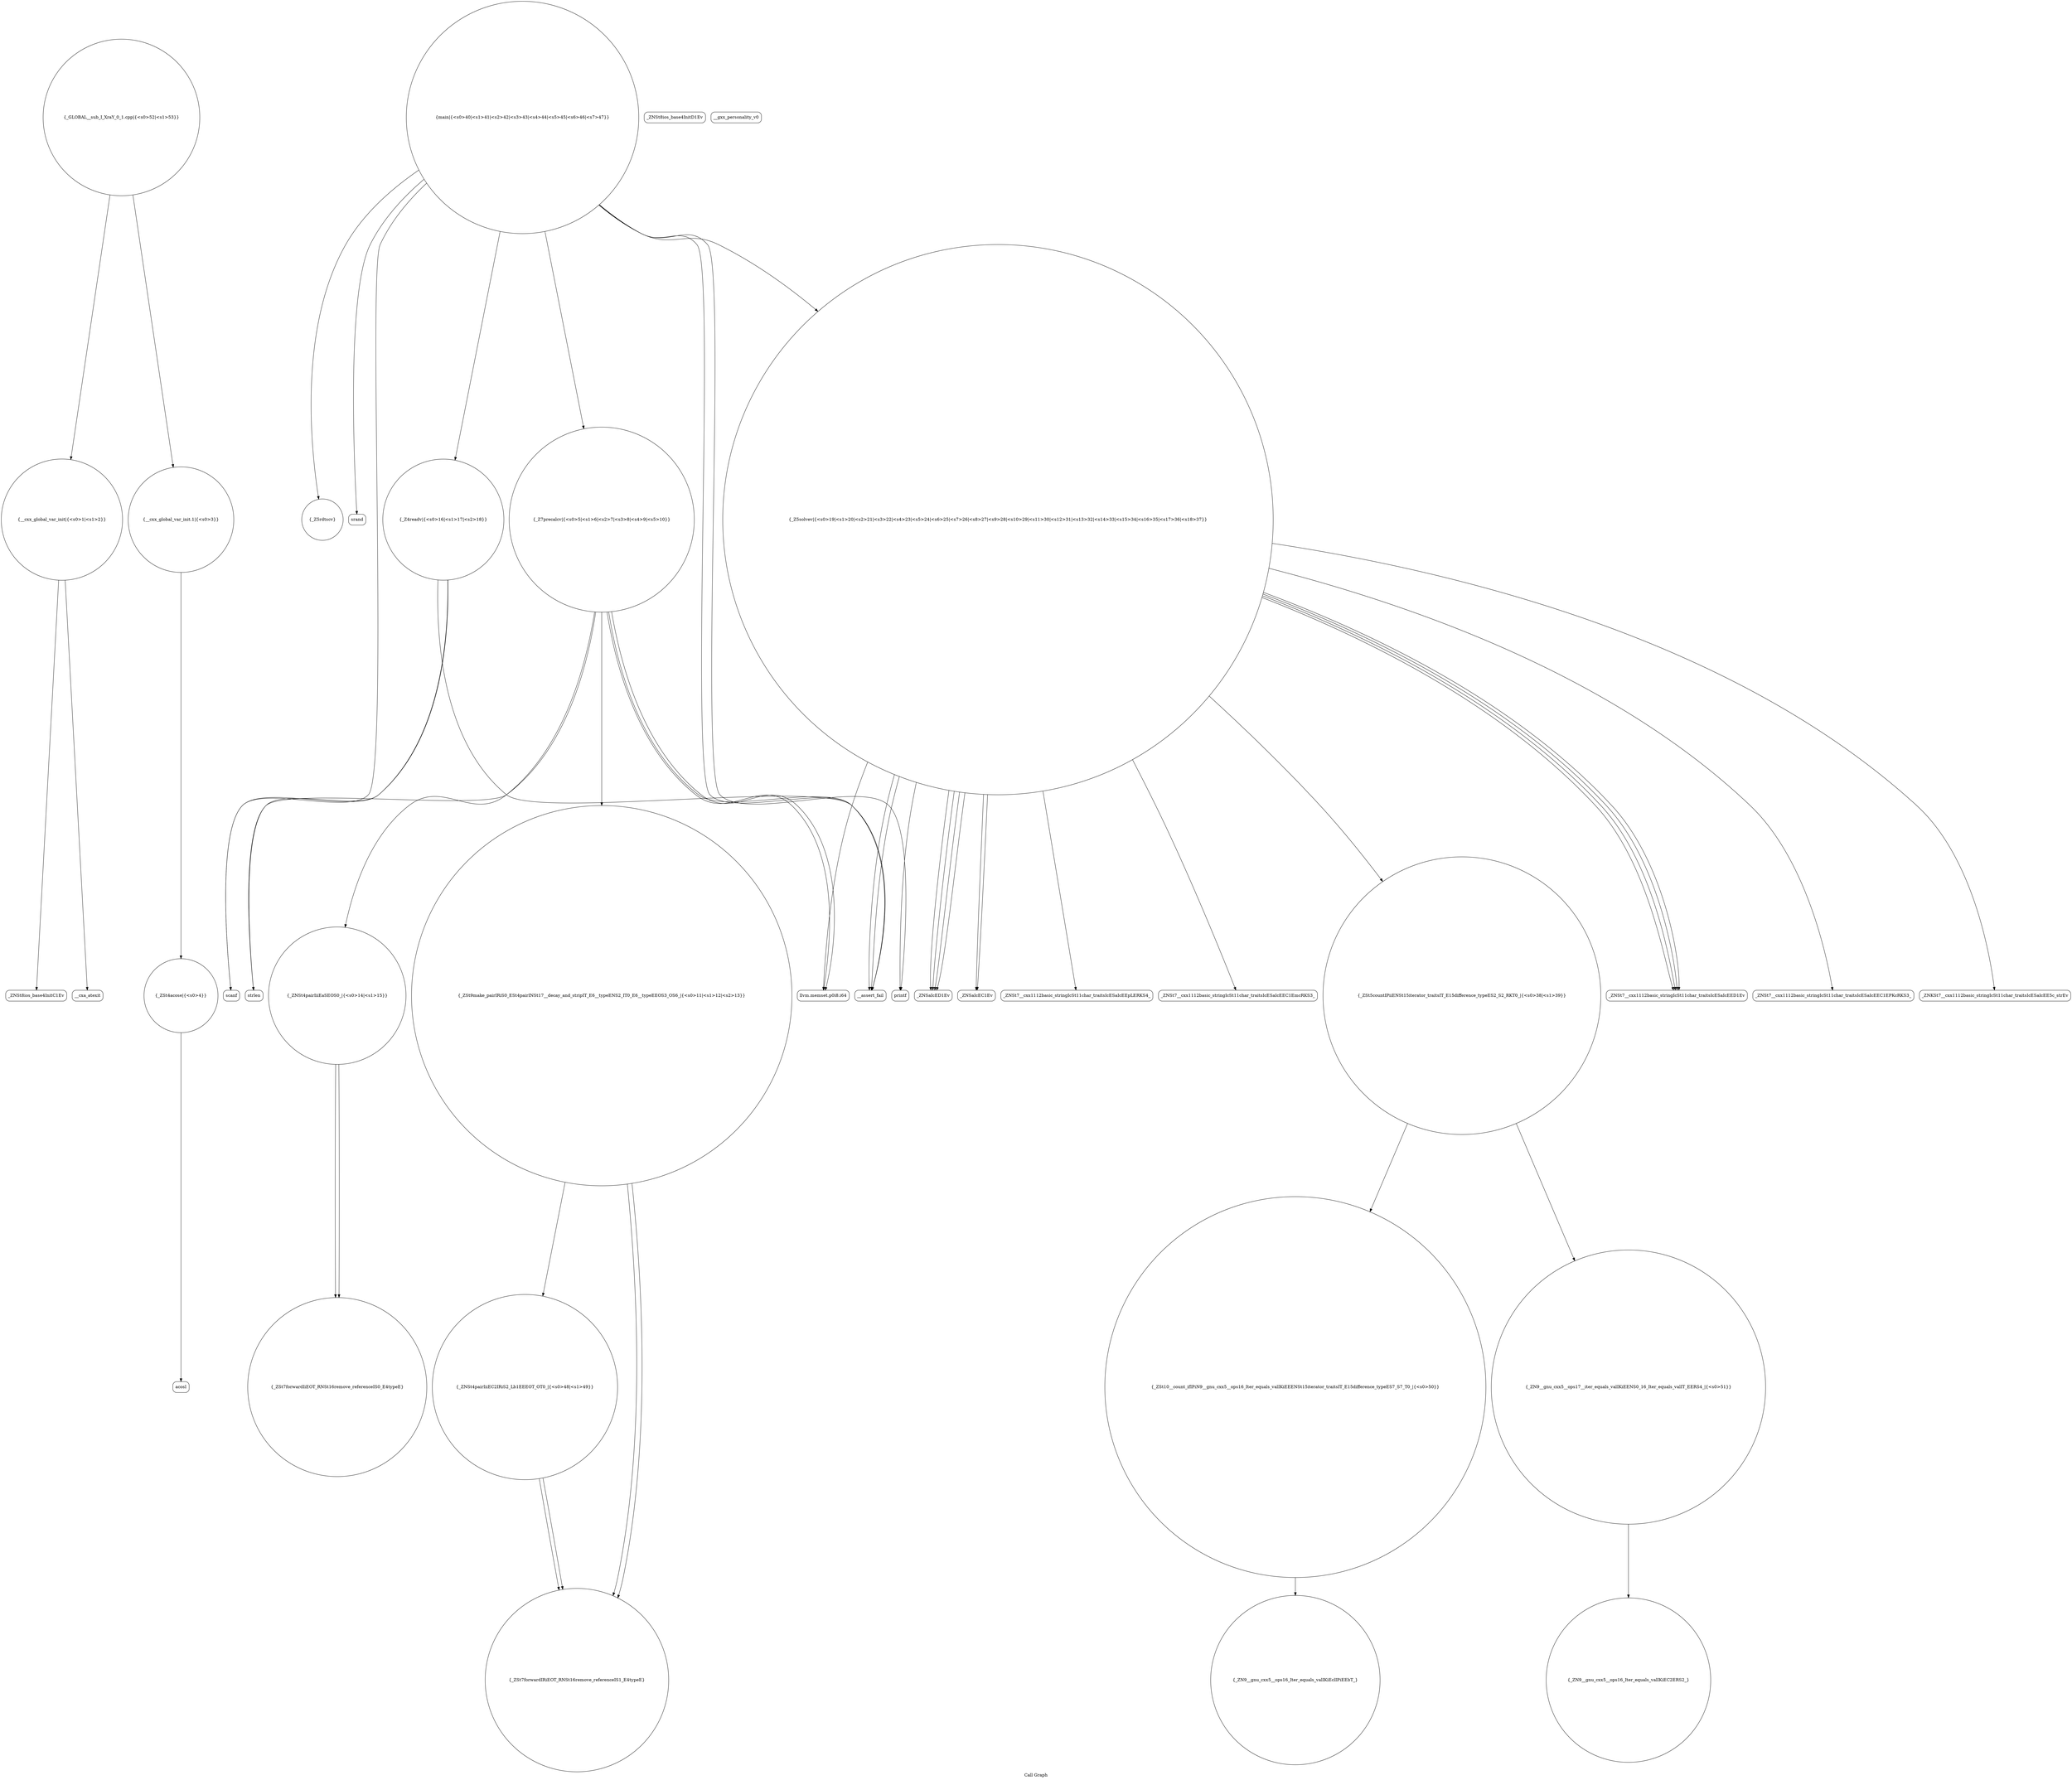 digraph "Call Graph" {
	label="Call Graph";

	Node0x562db2cf0ef0 [shape=record,shape=circle,label="{__cxx_global_var_init|{<s0>1|<s1>2}}"];
	Node0x562db2cf0ef0:s0 -> Node0x562db2cf0f70[color=black];
	Node0x562db2cf0ef0:s1 -> Node0x562db2dc8fe0[color=black];
	Node0x562db2dc9b60 [shape=record,shape=circle,label="{main|{<s0>40|<s1>41|<s2>42|<s3>43|<s4>44|<s5>45|<s6>46|<s7>47}}"];
	Node0x562db2dc9b60:s0 -> Node0x562db2dc9060[color=black];
	Node0x562db2dc9b60:s1 -> Node0x562db2dc9be0[color=black];
	Node0x562db2dc9b60:s2 -> Node0x562db2dc91e0[color=black];
	Node0x562db2dc9b60:s3 -> Node0x562db2dc9560[color=black];
	Node0x562db2dc9b60:s4 -> Node0x562db2dc94e0[color=black];
	Node0x562db2dc9b60:s5 -> Node0x562db2dc9460[color=black];
	Node0x562db2dc9b60:s6 -> Node0x562db2dc9a60[color=black];
	Node0x562db2dc9b60:s7 -> Node0x562db2dc95e0[color=black];
	Node0x562db2dc91e0 [shape=record,shape=circle,label="{_Z7precalcv|{<s0>5|<s1>6|<s2>7|<s3>8|<s4>9|<s5>10}}"];
	Node0x562db2dc91e0:s0 -> Node0x562db2dc9260[color=black];
	Node0x562db2dc91e0:s1 -> Node0x562db2dc9260[color=black];
	Node0x562db2dc91e0:s2 -> Node0x562db2dc92e0[color=black];
	Node0x562db2dc91e0:s3 -> Node0x562db2dc9360[color=black];
	Node0x562db2dc91e0:s4 -> Node0x562db2dc93e0[color=black];
	Node0x562db2dc91e0:s5 -> Node0x562db2dc9460[color=black];
	Node0x562db2dc9ee0 [shape=record,shape=circle,label="{_ZN9__gnu_cxx5__ops17__iter_equals_valIKiEENS0_16_Iter_equals_valIT_EERS4_|{<s0>51}}"];
	Node0x562db2dc9ee0:s0 -> Node0x562db2dc9fe0[color=black];
	Node0x562db2dc9560 [shape=record,shape=Mrecord,label="{scanf}"];
	Node0x562db2dc98e0 [shape=record,shape=Mrecord,label="{_ZNSt7__cxx1112basic_stringIcSt11char_traitsIcESaIcEEC1EmcRKS3_}"];
	Node0x562db2dc8f60 [shape=record,shape=Mrecord,label="{_ZNSt8ios_base4InitD1Ev}"];
	Node0x562db2dc9c60 [shape=record,shape=Mrecord,label="{acosl}"];
	Node0x562db2dc92e0 [shape=record,shape=Mrecord,label="{strlen}"];
	Node0x562db2dc9fe0 [shape=record,shape=circle,label="{_ZN9__gnu_cxx5__ops16_Iter_equals_valIKiEC2ERS2_}"];
	Node0x562db2dc9660 [shape=record,shape=circle,label="{_ZSt5countIPiiENSt15iterator_traitsIT_E15difference_typeES2_S2_RKT0_|{<s0>38|<s1>39}}"];
	Node0x562db2dc9660:s0 -> Node0x562db2dc9ee0[color=black];
	Node0x562db2dc9660:s1 -> Node0x562db2dc9e60[color=black];
	Node0x562db2dc99e0 [shape=record,shape=Mrecord,label="{_ZNSt7__cxx1112basic_stringIcSt11char_traitsIcESaIcEED1Ev}"];
	Node0x562db2dc9060 [shape=record,shape=circle,label="{_Z5rdtscv}"];
	Node0x562db2dc9d60 [shape=record,shape=circle,label="{_ZNSt4pairIiiEC2IRiS2_Lb1EEEOT_OT0_|{<s0>48|<s1>49}}"];
	Node0x562db2dc9d60:s0 -> Node0x562db2dc9ce0[color=black];
	Node0x562db2dc9d60:s1 -> Node0x562db2dc9ce0[color=black];
	Node0x562db2dc93e0 [shape=record,shape=circle,label="{_ZNSt4pairIiiEaSEOS0_|{<s0>14|<s1>15}}"];
	Node0x562db2dc93e0:s0 -> Node0x562db2dc9de0[color=black];
	Node0x562db2dc93e0:s1 -> Node0x562db2dc9de0[color=black];
	Node0x562db2dc9760 [shape=record,shape=Mrecord,label="{_ZNSt7__cxx1112basic_stringIcSt11char_traitsIcESaIcEEC1EPKcRKS3_}"];
	Node0x562db2dc9ae0 [shape=record,shape=Mrecord,label="{_ZNKSt7__cxx1112basic_stringIcSt11char_traitsIcESaIcEE5c_strEv}"];
	Node0x562db2dc9160 [shape=record,shape=circle,label="{_ZSt4acose|{<s0>4}}"];
	Node0x562db2dc9160:s0 -> Node0x562db2dc9c60[color=black];
	Node0x562db2dc9e60 [shape=record,shape=circle,label="{_ZSt10__count_ifIPiN9__gnu_cxx5__ops16_Iter_equals_valIKiEEENSt15iterator_traitsIT_E15difference_typeES7_S7_T0_|{<s0>50}}"];
	Node0x562db2dc9e60:s0 -> Node0x562db2dc9f60[color=black];
	Node0x562db2dc94e0 [shape=record,shape=circle,label="{_Z4readv|{<s0>16|<s1>17|<s2>18}}"];
	Node0x562db2dc94e0:s0 -> Node0x562db2dc9560[color=black];
	Node0x562db2dc94e0:s1 -> Node0x562db2dc92e0[color=black];
	Node0x562db2dc94e0:s2 -> Node0x562db2dc9460[color=black];
	Node0x562db2dc9860 [shape=record,shape=Mrecord,label="{_ZNSaIcED1Ev}"];
	Node0x562db2cf0f70 [shape=record,shape=Mrecord,label="{_ZNSt8ios_base4InitC1Ev}"];
	Node0x562db2dc9be0 [shape=record,shape=Mrecord,label="{srand}"];
	Node0x562db2dc9260 [shape=record,shape=Mrecord,label="{llvm.memset.p0i8.i64}"];
	Node0x562db2dc9f60 [shape=record,shape=circle,label="{_ZN9__gnu_cxx5__ops16_Iter_equals_valIKiEclIPiEEbT_}"];
	Node0x562db2dc95e0 [shape=record,shape=circle,label="{_Z5solvev|{<s0>19|<s1>20|<s2>21|<s3>22|<s4>23|<s5>24|<s6>25|<s7>26|<s8>27|<s9>28|<s10>29|<s11>30|<s12>31|<s13>32|<s14>33|<s15>34|<s16>35|<s17>36|<s18>37}}"];
	Node0x562db2dc95e0:s0 -> Node0x562db2dc9260[color=black];
	Node0x562db2dc95e0:s1 -> Node0x562db2dc9460[color=black];
	Node0x562db2dc95e0:s2 -> Node0x562db2dc9660[color=black];
	Node0x562db2dc95e0:s3 -> Node0x562db2dc9460[color=black];
	Node0x562db2dc95e0:s4 -> Node0x562db2dc96e0[color=black];
	Node0x562db2dc95e0:s5 -> Node0x562db2dc9760[color=black];
	Node0x562db2dc95e0:s6 -> Node0x562db2dc9860[color=black];
	Node0x562db2dc95e0:s7 -> Node0x562db2dc96e0[color=black];
	Node0x562db2dc95e0:s8 -> Node0x562db2dc98e0[color=black];
	Node0x562db2dc95e0:s9 -> Node0x562db2dc9960[color=black];
	Node0x562db2dc95e0:s10 -> Node0x562db2dc99e0[color=black];
	Node0x562db2dc95e0:s11 -> Node0x562db2dc9860[color=black];
	Node0x562db2dc95e0:s12 -> Node0x562db2dc9860[color=black];
	Node0x562db2dc95e0:s13 -> Node0x562db2dc99e0[color=black];
	Node0x562db2dc95e0:s14 -> Node0x562db2dc9860[color=black];
	Node0x562db2dc95e0:s15 -> Node0x562db2dc9ae0[color=black];
	Node0x562db2dc95e0:s16 -> Node0x562db2dc9a60[color=black];
	Node0x562db2dc95e0:s17 -> Node0x562db2dc99e0[color=black];
	Node0x562db2dc95e0:s18 -> Node0x562db2dc99e0[color=black];
	Node0x562db2dc9960 [shape=record,shape=Mrecord,label="{_ZNSt7__cxx1112basic_stringIcSt11char_traitsIcESaIcEEpLERKS4_}"];
	Node0x562db2dc8fe0 [shape=record,shape=Mrecord,label="{__cxa_atexit}"];
	Node0x562db2dc9ce0 [shape=record,shape=circle,label="{_ZSt7forwardIRiEOT_RNSt16remove_referenceIS1_E4typeE}"];
	Node0x562db2dc9360 [shape=record,shape=circle,label="{_ZSt9make_pairIRiS0_ESt4pairINSt17__decay_and_stripIT_E6__typeENS2_IT0_E6__typeEEOS3_OS6_|{<s0>11|<s1>12|<s2>13}}"];
	Node0x562db2dc9360:s0 -> Node0x562db2dc9ce0[color=black];
	Node0x562db2dc9360:s1 -> Node0x562db2dc9ce0[color=black];
	Node0x562db2dc9360:s2 -> Node0x562db2dc9d60[color=black];
	Node0x562db2dca060 [shape=record,shape=circle,label="{_GLOBAL__sub_I_XraY_0_1.cpp|{<s0>52|<s1>53}}"];
	Node0x562db2dca060:s0 -> Node0x562db2cf0ef0[color=black];
	Node0x562db2dca060:s1 -> Node0x562db2dc90e0[color=black];
	Node0x562db2dc96e0 [shape=record,shape=Mrecord,label="{_ZNSaIcEC1Ev}"];
	Node0x562db2dc9a60 [shape=record,shape=Mrecord,label="{printf}"];
	Node0x562db2dc90e0 [shape=record,shape=circle,label="{__cxx_global_var_init.1|{<s0>3}}"];
	Node0x562db2dc90e0:s0 -> Node0x562db2dc9160[color=black];
	Node0x562db2dc9de0 [shape=record,shape=circle,label="{_ZSt7forwardIiEOT_RNSt16remove_referenceIS0_E4typeE}"];
	Node0x562db2dc9460 [shape=record,shape=Mrecord,label="{__assert_fail}"];
	Node0x562db2dc97e0 [shape=record,shape=Mrecord,label="{__gxx_personality_v0}"];
}
